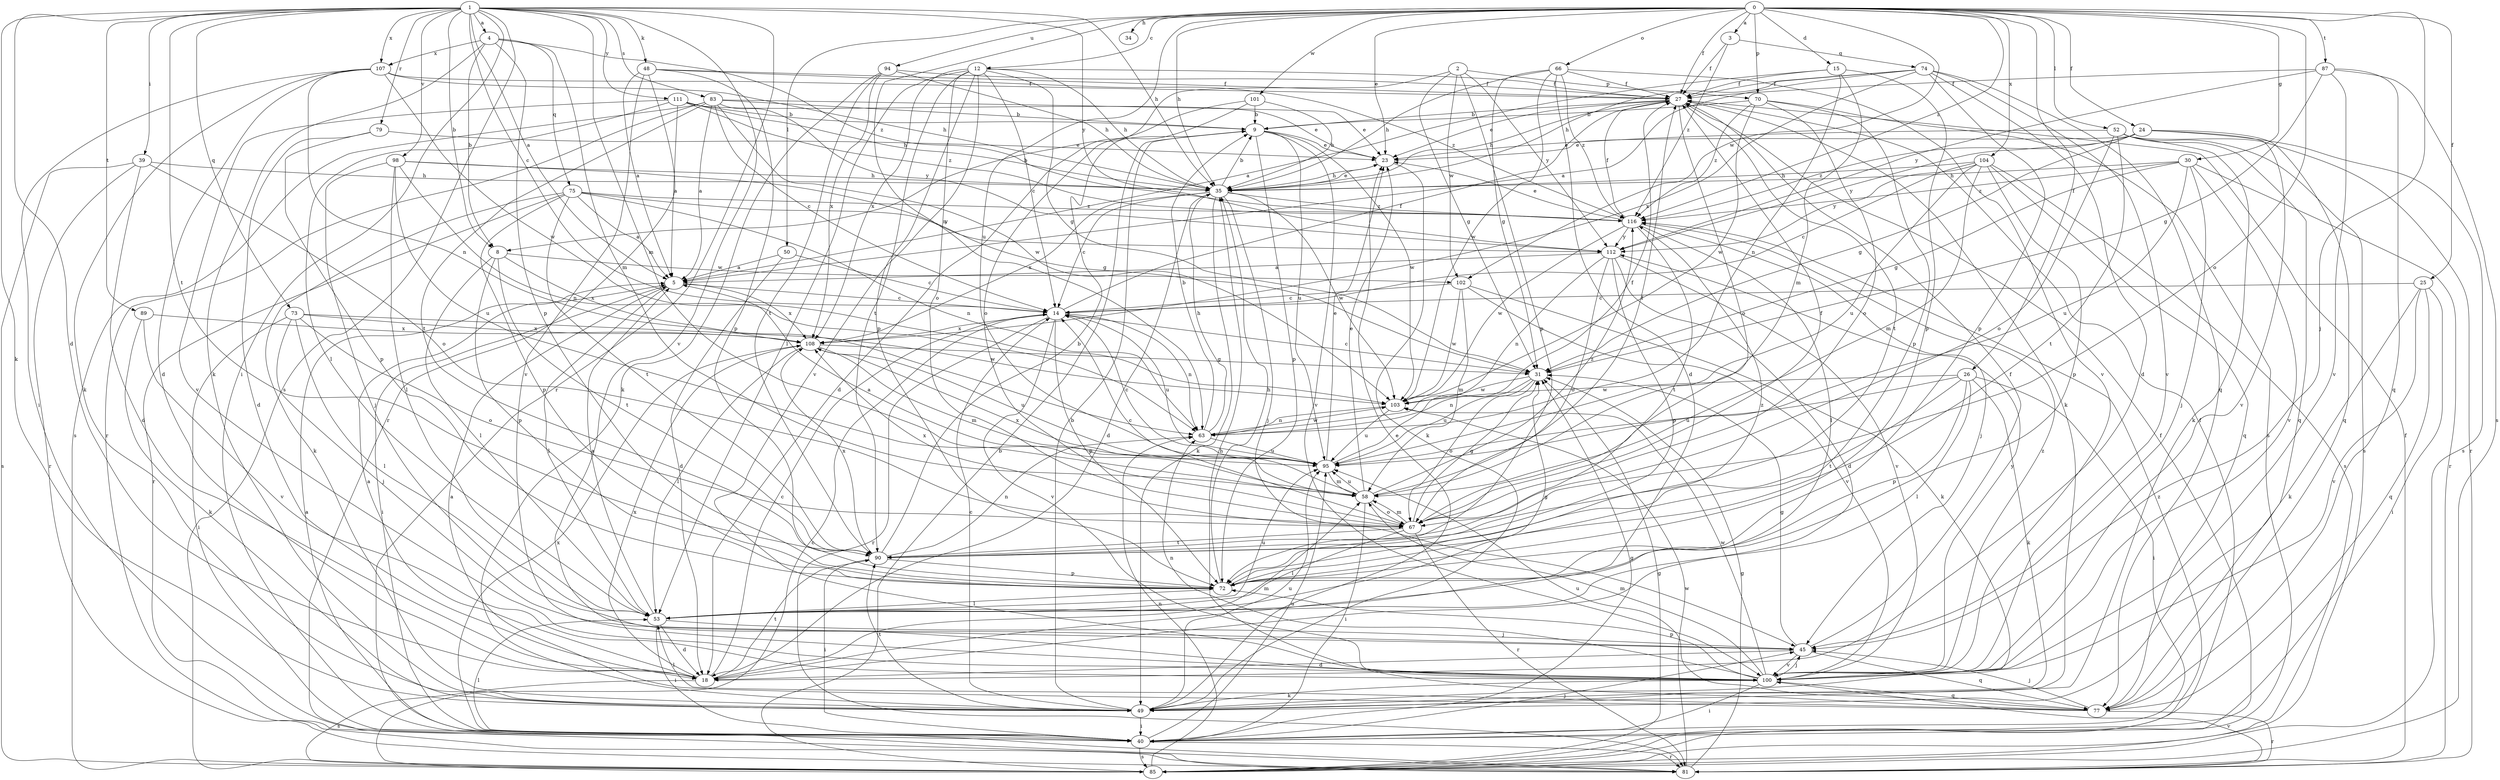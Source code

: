 strict digraph  {
0;
1;
2;
3;
4;
5;
8;
9;
12;
14;
15;
18;
23;
24;
25;
26;
27;
30;
31;
34;
35;
39;
40;
45;
48;
49;
50;
52;
53;
58;
63;
66;
67;
70;
72;
73;
74;
75;
77;
79;
81;
83;
85;
87;
89;
90;
94;
95;
98;
100;
101;
102;
103;
104;
107;
108;
111;
112;
116;
0 -> 3  [label=a];
0 -> 12  [label=c];
0 -> 15  [label=d];
0 -> 23  [label=e];
0 -> 24  [label=f];
0 -> 25  [label=f];
0 -> 26  [label=f];
0 -> 27  [label=f];
0 -> 30  [label=g];
0 -> 34  [label=h];
0 -> 35  [label=h];
0 -> 45  [label=j];
0 -> 50  [label=l];
0 -> 52  [label=l];
0 -> 63  [label=n];
0 -> 66  [label=o];
0 -> 67  [label=o];
0 -> 70  [label=p];
0 -> 87  [label=t];
0 -> 94  [label=u];
0 -> 95  [label=u];
0 -> 101  [label=w];
0 -> 102  [label=w];
0 -> 104  [label=x];
0 -> 116  [label=z];
1 -> 4  [label=a];
1 -> 5  [label=a];
1 -> 8  [label=b];
1 -> 14  [label=c];
1 -> 18  [label=d];
1 -> 35  [label=h];
1 -> 39  [label=i];
1 -> 40  [label=i];
1 -> 48  [label=k];
1 -> 49  [label=k];
1 -> 58  [label=m];
1 -> 73  [label=q];
1 -> 79  [label=r];
1 -> 81  [label=r];
1 -> 83  [label=s];
1 -> 85  [label=s];
1 -> 89  [label=t];
1 -> 90  [label=t];
1 -> 98  [label=v];
1 -> 100  [label=v];
1 -> 107  [label=x];
1 -> 111  [label=y];
1 -> 112  [label=y];
2 -> 8  [label=b];
2 -> 31  [label=g];
2 -> 70  [label=p];
2 -> 72  [label=p];
2 -> 102  [label=w];
2 -> 112  [label=y];
3 -> 27  [label=f];
3 -> 74  [label=q];
3 -> 116  [label=z];
4 -> 8  [label=b];
4 -> 49  [label=k];
4 -> 58  [label=m];
4 -> 72  [label=p];
4 -> 75  [label=q];
4 -> 107  [label=x];
4 -> 116  [label=z];
5 -> 14  [label=c];
5 -> 40  [label=i];
5 -> 53  [label=l];
5 -> 108  [label=x];
8 -> 53  [label=l];
8 -> 72  [label=p];
8 -> 90  [label=t];
8 -> 102  [label=w];
8 -> 108  [label=x];
9 -> 23  [label=e];
9 -> 72  [label=p];
9 -> 95  [label=u];
9 -> 100  [label=v];
9 -> 103  [label=w];
12 -> 14  [label=c];
12 -> 27  [label=f];
12 -> 31  [label=g];
12 -> 35  [label=h];
12 -> 53  [label=l];
12 -> 67  [label=o];
12 -> 72  [label=p];
12 -> 90  [label=t];
12 -> 100  [label=v];
12 -> 108  [label=x];
14 -> 27  [label=f];
14 -> 63  [label=n];
14 -> 72  [label=p];
14 -> 81  [label=r];
14 -> 95  [label=u];
14 -> 100  [label=v];
14 -> 108  [label=x];
15 -> 5  [label=a];
15 -> 27  [label=f];
15 -> 58  [label=m];
15 -> 63  [label=n];
15 -> 72  [label=p];
18 -> 5  [label=a];
18 -> 14  [label=c];
18 -> 58  [label=m];
18 -> 85  [label=s];
18 -> 90  [label=t];
18 -> 108  [label=x];
23 -> 35  [label=h];
23 -> 49  [label=k];
24 -> 23  [label=e];
24 -> 31  [label=g];
24 -> 77  [label=q];
24 -> 85  [label=s];
24 -> 100  [label=v];
24 -> 112  [label=y];
24 -> 116  [label=z];
25 -> 14  [label=c];
25 -> 40  [label=i];
25 -> 49  [label=k];
25 -> 77  [label=q];
25 -> 100  [label=v];
26 -> 40  [label=i];
26 -> 49  [label=k];
26 -> 53  [label=l];
26 -> 72  [label=p];
26 -> 90  [label=t];
26 -> 95  [label=u];
26 -> 103  [label=w];
27 -> 9  [label=b];
27 -> 23  [label=e];
27 -> 35  [label=h];
27 -> 49  [label=k];
27 -> 67  [label=o];
27 -> 90  [label=t];
30 -> 31  [label=g];
30 -> 35  [label=h];
30 -> 45  [label=j];
30 -> 81  [label=r];
30 -> 95  [label=u];
30 -> 100  [label=v];
30 -> 116  [label=z];
31 -> 14  [label=c];
31 -> 63  [label=n];
31 -> 67  [label=o];
31 -> 95  [label=u];
31 -> 103  [label=w];
35 -> 9  [label=b];
35 -> 14  [label=c];
35 -> 18  [label=d];
35 -> 23  [label=e];
35 -> 45  [label=j];
35 -> 49  [label=k];
35 -> 103  [label=w];
35 -> 108  [label=x];
35 -> 116  [label=z];
39 -> 18  [label=d];
39 -> 35  [label=h];
39 -> 67  [label=o];
39 -> 81  [label=r];
39 -> 85  [label=s];
40 -> 5  [label=a];
40 -> 27  [label=f];
40 -> 31  [label=g];
40 -> 45  [label=j];
40 -> 53  [label=l];
40 -> 81  [label=r];
40 -> 85  [label=s];
40 -> 95  [label=u];
40 -> 108  [label=x];
45 -> 18  [label=d];
45 -> 27  [label=f];
45 -> 31  [label=g];
45 -> 77  [label=q];
45 -> 100  [label=v];
48 -> 5  [label=a];
48 -> 27  [label=f];
48 -> 72  [label=p];
48 -> 81  [label=r];
48 -> 100  [label=v];
48 -> 116  [label=z];
49 -> 9  [label=b];
49 -> 14  [label=c];
49 -> 23  [label=e];
49 -> 40  [label=i];
49 -> 90  [label=t];
49 -> 95  [label=u];
50 -> 5  [label=a];
50 -> 14  [label=c];
50 -> 18  [label=d];
52 -> 23  [label=e];
52 -> 49  [label=k];
52 -> 67  [label=o];
52 -> 77  [label=q];
52 -> 81  [label=r];
52 -> 85  [label=s];
52 -> 90  [label=t];
53 -> 5  [label=a];
53 -> 18  [label=d];
53 -> 31  [label=g];
53 -> 40  [label=i];
53 -> 45  [label=j];
53 -> 95  [label=u];
58 -> 5  [label=a];
58 -> 23  [label=e];
58 -> 27  [label=f];
58 -> 40  [label=i];
58 -> 67  [label=o];
58 -> 95  [label=u];
58 -> 108  [label=x];
58 -> 116  [label=z];
63 -> 9  [label=b];
63 -> 35  [label=h];
63 -> 95  [label=u];
63 -> 103  [label=w];
66 -> 18  [label=d];
66 -> 27  [label=f];
66 -> 31  [label=g];
66 -> 35  [label=h];
66 -> 100  [label=v];
66 -> 103  [label=w];
66 -> 116  [label=z];
67 -> 14  [label=c];
67 -> 27  [label=f];
67 -> 31  [label=g];
67 -> 53  [label=l];
67 -> 58  [label=m];
67 -> 81  [label=r];
67 -> 90  [label=t];
67 -> 108  [label=x];
70 -> 9  [label=b];
70 -> 67  [label=o];
70 -> 72  [label=p];
70 -> 85  [label=s];
70 -> 103  [label=w];
70 -> 116  [label=z];
72 -> 35  [label=h];
72 -> 53  [label=l];
72 -> 116  [label=z];
73 -> 40  [label=i];
73 -> 45  [label=j];
73 -> 53  [label=l];
73 -> 67  [label=o];
73 -> 103  [label=w];
73 -> 108  [label=x];
74 -> 5  [label=a];
74 -> 18  [label=d];
74 -> 27  [label=f];
74 -> 35  [label=h];
74 -> 72  [label=p];
74 -> 77  [label=q];
74 -> 100  [label=v];
74 -> 108  [label=x];
75 -> 5  [label=a];
75 -> 49  [label=k];
75 -> 63  [label=n];
75 -> 72  [label=p];
75 -> 81  [label=r];
75 -> 90  [label=t];
75 -> 112  [label=y];
75 -> 116  [label=z];
77 -> 5  [label=a];
77 -> 35  [label=h];
77 -> 45  [label=j];
77 -> 53  [label=l];
77 -> 81  [label=r];
77 -> 95  [label=u];
79 -> 18  [label=d];
79 -> 23  [label=e];
79 -> 72  [label=p];
81 -> 27  [label=f];
81 -> 31  [label=g];
81 -> 100  [label=v];
81 -> 103  [label=w];
83 -> 5  [label=a];
83 -> 9  [label=b];
83 -> 14  [label=c];
83 -> 23  [label=e];
83 -> 81  [label=r];
83 -> 85  [label=s];
83 -> 90  [label=t];
83 -> 103  [label=w];
83 -> 112  [label=y];
85 -> 9  [label=b];
85 -> 14  [label=c];
85 -> 27  [label=f];
85 -> 31  [label=g];
85 -> 63  [label=n];
85 -> 116  [label=z];
87 -> 27  [label=f];
87 -> 31  [label=g];
87 -> 77  [label=q];
87 -> 85  [label=s];
87 -> 100  [label=v];
87 -> 112  [label=y];
89 -> 49  [label=k];
89 -> 100  [label=v];
89 -> 108  [label=x];
90 -> 9  [label=b];
90 -> 40  [label=i];
90 -> 63  [label=n];
90 -> 72  [label=p];
90 -> 108  [label=x];
94 -> 27  [label=f];
94 -> 35  [label=h];
94 -> 49  [label=k];
94 -> 90  [label=t];
94 -> 108  [label=x];
95 -> 14  [label=c];
95 -> 23  [label=e];
95 -> 27  [label=f];
95 -> 58  [label=m];
98 -> 31  [label=g];
98 -> 35  [label=h];
98 -> 45  [label=j];
98 -> 53  [label=l];
98 -> 63  [label=n];
98 -> 95  [label=u];
100 -> 40  [label=i];
100 -> 45  [label=j];
100 -> 49  [label=k];
100 -> 58  [label=m];
100 -> 63  [label=n];
100 -> 72  [label=p];
100 -> 77  [label=q];
100 -> 103  [label=w];
100 -> 112  [label=y];
100 -> 116  [label=z];
101 -> 9  [label=b];
101 -> 18  [label=d];
101 -> 35  [label=h];
101 -> 67  [label=o];
102 -> 14  [label=c];
102 -> 49  [label=k];
102 -> 58  [label=m];
102 -> 100  [label=v];
102 -> 103  [label=w];
103 -> 63  [label=n];
103 -> 95  [label=u];
104 -> 14  [label=c];
104 -> 35  [label=h];
104 -> 58  [label=m];
104 -> 72  [label=p];
104 -> 77  [label=q];
104 -> 85  [label=s];
104 -> 95  [label=u];
104 -> 112  [label=y];
107 -> 18  [label=d];
107 -> 27  [label=f];
107 -> 35  [label=h];
107 -> 40  [label=i];
107 -> 49  [label=k];
107 -> 63  [label=n];
107 -> 103  [label=w];
108 -> 31  [label=g];
108 -> 53  [label=l];
108 -> 58  [label=m];
108 -> 95  [label=u];
111 -> 5  [label=a];
111 -> 9  [label=b];
111 -> 23  [label=e];
111 -> 35  [label=h];
111 -> 53  [label=l];
111 -> 100  [label=v];
111 -> 116  [label=z];
112 -> 5  [label=a];
112 -> 18  [label=d];
112 -> 63  [label=n];
112 -> 67  [label=o];
112 -> 72  [label=p];
112 -> 100  [label=v];
116 -> 23  [label=e];
116 -> 27  [label=f];
116 -> 45  [label=j];
116 -> 53  [label=l];
116 -> 90  [label=t];
116 -> 103  [label=w];
116 -> 112  [label=y];
}
